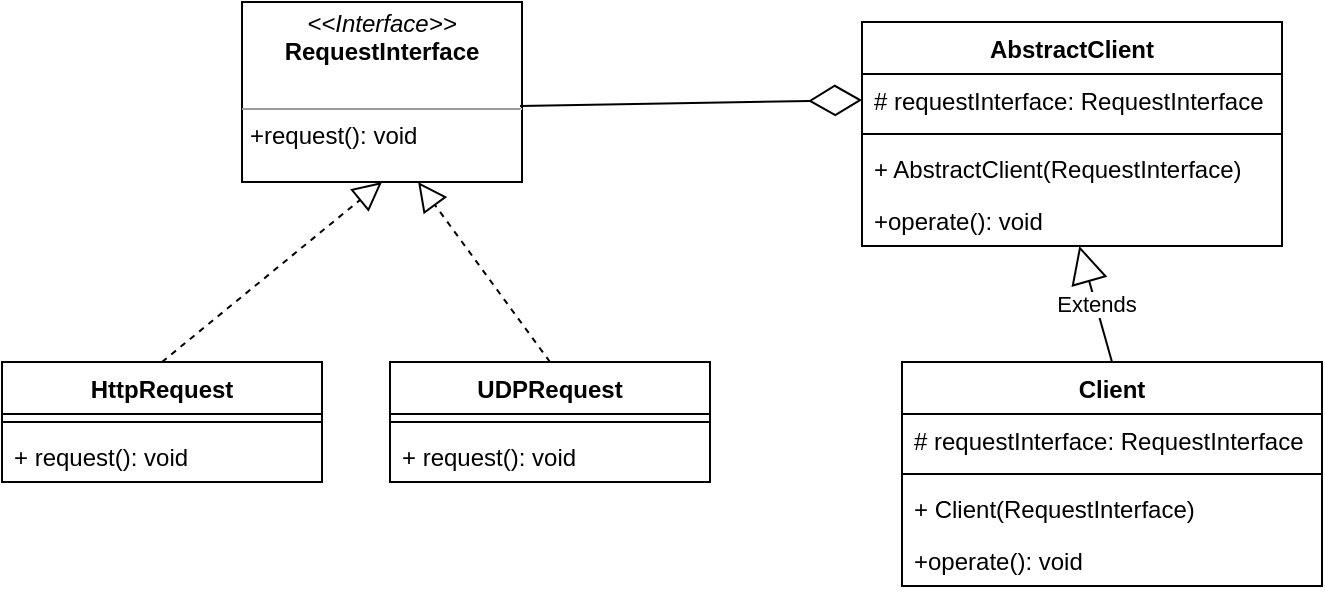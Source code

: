 <mxfile version="13.9.8" type="device"><diagram id="rOyTHrxLWJqKG1ckrgfD" name="第 1 页"><mxGraphModel dx="921" dy="680" grid="1" gridSize="10" guides="1" tooltips="1" connect="1" arrows="1" fold="1" page="1" pageScale="1" pageWidth="827" pageHeight="1169" math="0" shadow="0"><root><mxCell id="0"/><mxCell id="1" parent="0"/><mxCell id="uXT-VDvnVW90QnWtNece-1" value="&lt;p style=&quot;margin: 0px ; margin-top: 4px ; text-align: center&quot;&gt;&lt;i&gt;&amp;lt;&amp;lt;Interface&amp;gt;&amp;gt;&lt;/i&gt;&lt;br&gt;&lt;b&gt;RequestInterface&lt;/b&gt;&lt;/p&gt;&lt;p style=&quot;margin: 0px ; margin-left: 4px&quot;&gt;&lt;br&gt;&lt;/p&gt;&lt;hr size=&quot;1&quot;&gt;&lt;p style=&quot;margin: 0px ; margin-left: 4px&quot;&gt;+request(): void&lt;br&gt;&lt;/p&gt;" style="verticalAlign=top;align=left;overflow=fill;fontSize=12;fontFamily=Helvetica;html=1;" vertex="1" parent="1"><mxGeometry x="180" y="100" width="140" height="90" as="geometry"/></mxCell><mxCell id="uXT-VDvnVW90QnWtNece-3" value="HttpRequest" style="swimlane;fontStyle=1;align=center;verticalAlign=top;childLayout=stackLayout;horizontal=1;startSize=26;horizontalStack=0;resizeParent=1;resizeParentMax=0;resizeLast=0;collapsible=1;marginBottom=0;" vertex="1" parent="1"><mxGeometry x="60" y="280" width="160" height="60" as="geometry"/></mxCell><mxCell id="uXT-VDvnVW90QnWtNece-5" value="" style="line;strokeWidth=1;fillColor=none;align=left;verticalAlign=middle;spacingTop=-1;spacingLeft=3;spacingRight=3;rotatable=0;labelPosition=right;points=[];portConstraint=eastwest;" vertex="1" parent="uXT-VDvnVW90QnWtNece-3"><mxGeometry y="26" width="160" height="8" as="geometry"/></mxCell><mxCell id="uXT-VDvnVW90QnWtNece-6" value="+ request(): void" style="text;strokeColor=none;fillColor=none;align=left;verticalAlign=top;spacingLeft=4;spacingRight=4;overflow=hidden;rotatable=0;points=[[0,0.5],[1,0.5]];portConstraint=eastwest;" vertex="1" parent="uXT-VDvnVW90QnWtNece-3"><mxGeometry y="34" width="160" height="26" as="geometry"/></mxCell><mxCell id="uXT-VDvnVW90QnWtNece-8" value="" style="endArrow=block;dashed=1;endFill=0;endSize=12;html=1;exitX=0.5;exitY=0;exitDx=0;exitDy=0;entryX=0.5;entryY=1;entryDx=0;entryDy=0;" edge="1" parent="1" source="uXT-VDvnVW90QnWtNece-3" target="uXT-VDvnVW90QnWtNece-1"><mxGeometry width="160" relative="1" as="geometry"><mxPoint x="110" y="410" as="sourcePoint"/><mxPoint x="270" y="410" as="targetPoint"/></mxGeometry></mxCell><mxCell id="uXT-VDvnVW90QnWtNece-9" value="UDPRequest" style="swimlane;fontStyle=1;align=center;verticalAlign=top;childLayout=stackLayout;horizontal=1;startSize=26;horizontalStack=0;resizeParent=1;resizeParentMax=0;resizeLast=0;collapsible=1;marginBottom=0;" vertex="1" parent="1"><mxGeometry x="254" y="280" width="160" height="60" as="geometry"/></mxCell><mxCell id="uXT-VDvnVW90QnWtNece-10" value="" style="line;strokeWidth=1;fillColor=none;align=left;verticalAlign=middle;spacingTop=-1;spacingLeft=3;spacingRight=3;rotatable=0;labelPosition=right;points=[];portConstraint=eastwest;" vertex="1" parent="uXT-VDvnVW90QnWtNece-9"><mxGeometry y="26" width="160" height="8" as="geometry"/></mxCell><mxCell id="uXT-VDvnVW90QnWtNece-11" value="+ request(): void" style="text;strokeColor=none;fillColor=none;align=left;verticalAlign=top;spacingLeft=4;spacingRight=4;overflow=hidden;rotatable=0;points=[[0,0.5],[1,0.5]];portConstraint=eastwest;" vertex="1" parent="uXT-VDvnVW90QnWtNece-9"><mxGeometry y="34" width="160" height="26" as="geometry"/></mxCell><mxCell id="uXT-VDvnVW90QnWtNece-12" value="" style="endArrow=block;dashed=1;endFill=0;endSize=12;html=1;exitX=0.5;exitY=0;exitDx=0;exitDy=0;entryX=0.629;entryY=1;entryDx=0;entryDy=0;entryPerimeter=0;" edge="1" parent="1" source="uXT-VDvnVW90QnWtNece-9" target="uXT-VDvnVW90QnWtNece-1"><mxGeometry width="160" relative="1" as="geometry"><mxPoint x="150" y="290" as="sourcePoint"/><mxPoint x="260" y="200" as="targetPoint"/></mxGeometry></mxCell><mxCell id="uXT-VDvnVW90QnWtNece-13" value="AbstractClient" style="swimlane;fontStyle=1;align=center;verticalAlign=top;childLayout=stackLayout;horizontal=1;startSize=26;horizontalStack=0;resizeParent=1;resizeParentMax=0;resizeLast=0;collapsible=1;marginBottom=0;" vertex="1" parent="1"><mxGeometry x="490" y="110" width="210" height="112" as="geometry"/></mxCell><mxCell id="uXT-VDvnVW90QnWtNece-14" value="# requestInterface: RequestInterface" style="text;strokeColor=none;fillColor=none;align=left;verticalAlign=top;spacingLeft=4;spacingRight=4;overflow=hidden;rotatable=0;points=[[0,0.5],[1,0.5]];portConstraint=eastwest;" vertex="1" parent="uXT-VDvnVW90QnWtNece-13"><mxGeometry y="26" width="210" height="26" as="geometry"/></mxCell><mxCell id="uXT-VDvnVW90QnWtNece-15" value="" style="line;strokeWidth=1;fillColor=none;align=left;verticalAlign=middle;spacingTop=-1;spacingLeft=3;spacingRight=3;rotatable=0;labelPosition=right;points=[];portConstraint=eastwest;" vertex="1" parent="uXT-VDvnVW90QnWtNece-13"><mxGeometry y="52" width="210" height="8" as="geometry"/></mxCell><mxCell id="uXT-VDvnVW90QnWtNece-16" value="+ AbstractClient(RequestInterface)" style="text;strokeColor=none;fillColor=none;align=left;verticalAlign=top;spacingLeft=4;spacingRight=4;overflow=hidden;rotatable=0;points=[[0,0.5],[1,0.5]];portConstraint=eastwest;" vertex="1" parent="uXT-VDvnVW90QnWtNece-13"><mxGeometry y="60" width="210" height="26" as="geometry"/></mxCell><mxCell id="uXT-VDvnVW90QnWtNece-18" value="+operate(): void" style="text;strokeColor=none;fillColor=none;align=left;verticalAlign=top;spacingLeft=4;spacingRight=4;overflow=hidden;rotatable=0;points=[[0,0.5],[1,0.5]];portConstraint=eastwest;" vertex="1" parent="uXT-VDvnVW90QnWtNece-13"><mxGeometry y="86" width="210" height="26" as="geometry"/></mxCell><mxCell id="uXT-VDvnVW90QnWtNece-17" value="" style="endArrow=diamondThin;endFill=0;endSize=24;html=1;exitX=0.993;exitY=0.578;exitDx=0;exitDy=0;exitPerimeter=0;entryX=0;entryY=0.5;entryDx=0;entryDy=0;" edge="1" parent="1" source="uXT-VDvnVW90QnWtNece-1" target="uXT-VDvnVW90QnWtNece-14"><mxGeometry width="160" relative="1" as="geometry"><mxPoint x="530" y="370" as="sourcePoint"/><mxPoint x="690" y="370" as="targetPoint"/></mxGeometry></mxCell><mxCell id="uXT-VDvnVW90QnWtNece-19" value="Client" style="swimlane;fontStyle=1;align=center;verticalAlign=top;childLayout=stackLayout;horizontal=1;startSize=26;horizontalStack=0;resizeParent=1;resizeParentMax=0;resizeLast=0;collapsible=1;marginBottom=0;" vertex="1" parent="1"><mxGeometry x="510" y="280" width="210" height="112" as="geometry"/></mxCell><mxCell id="uXT-VDvnVW90QnWtNece-20" value="# requestInterface: RequestInterface" style="text;strokeColor=none;fillColor=none;align=left;verticalAlign=top;spacingLeft=4;spacingRight=4;overflow=hidden;rotatable=0;points=[[0,0.5],[1,0.5]];portConstraint=eastwest;" vertex="1" parent="uXT-VDvnVW90QnWtNece-19"><mxGeometry y="26" width="210" height="26" as="geometry"/></mxCell><mxCell id="uXT-VDvnVW90QnWtNece-21" value="" style="line;strokeWidth=1;fillColor=none;align=left;verticalAlign=middle;spacingTop=-1;spacingLeft=3;spacingRight=3;rotatable=0;labelPosition=right;points=[];portConstraint=eastwest;" vertex="1" parent="uXT-VDvnVW90QnWtNece-19"><mxGeometry y="52" width="210" height="8" as="geometry"/></mxCell><mxCell id="uXT-VDvnVW90QnWtNece-22" value="+ Client(RequestInterface)" style="text;strokeColor=none;fillColor=none;align=left;verticalAlign=top;spacingLeft=4;spacingRight=4;overflow=hidden;rotatable=0;points=[[0,0.5],[1,0.5]];portConstraint=eastwest;" vertex="1" parent="uXT-VDvnVW90QnWtNece-19"><mxGeometry y="60" width="210" height="26" as="geometry"/></mxCell><mxCell id="uXT-VDvnVW90QnWtNece-23" value="+operate(): void" style="text;strokeColor=none;fillColor=none;align=left;verticalAlign=top;spacingLeft=4;spacingRight=4;overflow=hidden;rotatable=0;points=[[0,0.5],[1,0.5]];portConstraint=eastwest;" vertex="1" parent="uXT-VDvnVW90QnWtNece-19"><mxGeometry y="86" width="210" height="26" as="geometry"/></mxCell><mxCell id="uXT-VDvnVW90QnWtNece-25" value="Extends" style="endArrow=block;endSize=16;endFill=0;html=1;exitX=0.5;exitY=0;exitDx=0;exitDy=0;" edge="1" parent="1" source="uXT-VDvnVW90QnWtNece-19" target="uXT-VDvnVW90QnWtNece-18"><mxGeometry width="160" relative="1" as="geometry"><mxPoint x="290" y="510" as="sourcePoint"/><mxPoint x="450" y="510" as="targetPoint"/></mxGeometry></mxCell></root></mxGraphModel></diagram></mxfile>